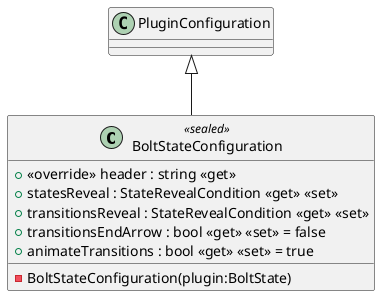 @startuml
class BoltStateConfiguration <<sealed>> {
    - BoltStateConfiguration(plugin:BoltState)
    + <<override>> header : string <<get>>
    + statesReveal : StateRevealCondition <<get>> <<set>>
    + transitionsReveal : StateRevealCondition <<get>> <<set>>
    + transitionsEndArrow : bool <<get>> <<set>> = false
    + animateTransitions : bool <<get>> <<set>> = true
}
PluginConfiguration <|-- BoltStateConfiguration
@enduml
